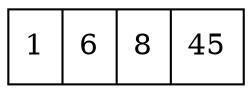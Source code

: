 digraph G { node[shape = box;] concentrate=true; graph[splines = ortho]; nodo0[shape = record label = "{1}|{6}|{8}|{45}"]nodo0}